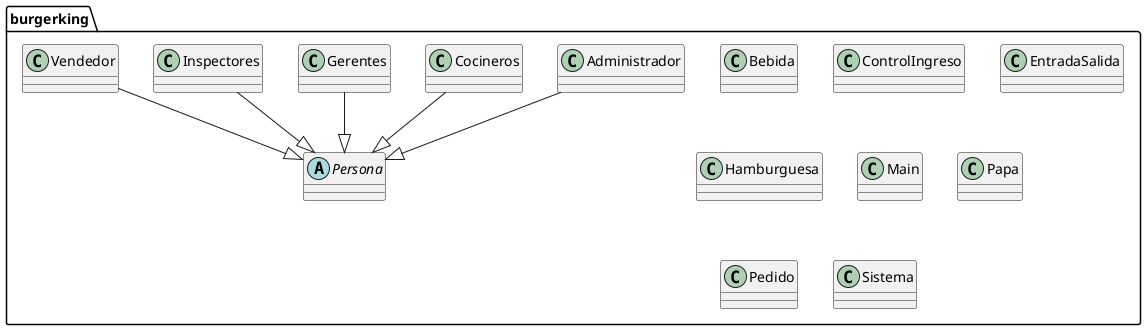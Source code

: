 @startuml
abstract class burgerking.Persona
class burgerking.Administrador
class burgerking.Bebida
class burgerking.Cocineros
class burgerking.ControlIngreso
class burgerking.EntradaSalida
class burgerking.Gerentes
class burgerking.Hamburguesa
class burgerking.Inspectores
class burgerking.Main
class burgerking.Papa
class burgerking.Pedido
class burgerking.Sistema
class burgerking.Vendedor
burgerking.Administrador --|> burgerking.Persona
burgerking.Cocineros --|> burgerking.Persona
burgerking.Gerentes --|> burgerking.Persona
burgerking.Inspectores --|> burgerking.Persona
burgerking.Vendedor --|> burgerking.Persona
@enduml